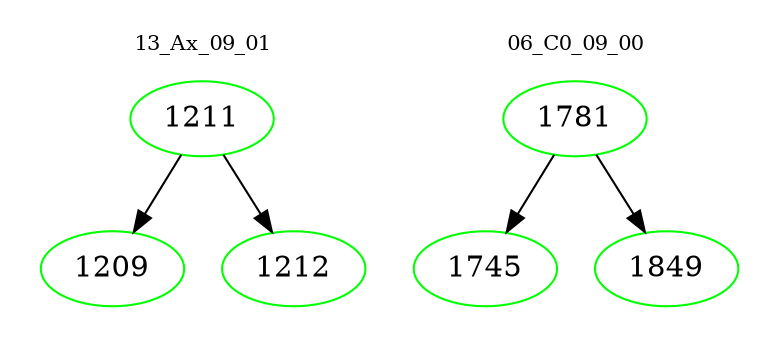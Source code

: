 digraph{
subgraph cluster_0 {
color = white
label = "13_Ax_09_01";
fontsize=10;
T0_1211 [label="1211", color="green"]
T0_1211 -> T0_1209 [color="black"]
T0_1209 [label="1209", color="green"]
T0_1211 -> T0_1212 [color="black"]
T0_1212 [label="1212", color="green"]
}
subgraph cluster_1 {
color = white
label = "06_C0_09_00";
fontsize=10;
T1_1781 [label="1781", color="green"]
T1_1781 -> T1_1745 [color="black"]
T1_1745 [label="1745", color="green"]
T1_1781 -> T1_1849 [color="black"]
T1_1849 [label="1849", color="green"]
}
}
